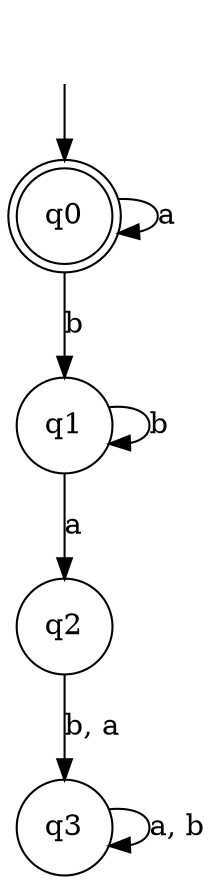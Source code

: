 digraph Automaton {

q1 [shape = circle];

q2 [shape = circle];

q3 [shape = circle];

_nil [style = invis];

q0 [shape = doublecircle];

_nil -> q0;

q1 -> q1 [label = "b"];

q3 -> q3 [label = "a, b"];

q1 -> q2 [label = "a"];

q0 -> q0 [label = "a"];

q2 -> q3 [label = "b, a"];

q0 -> q1 [label = "b"];

}
